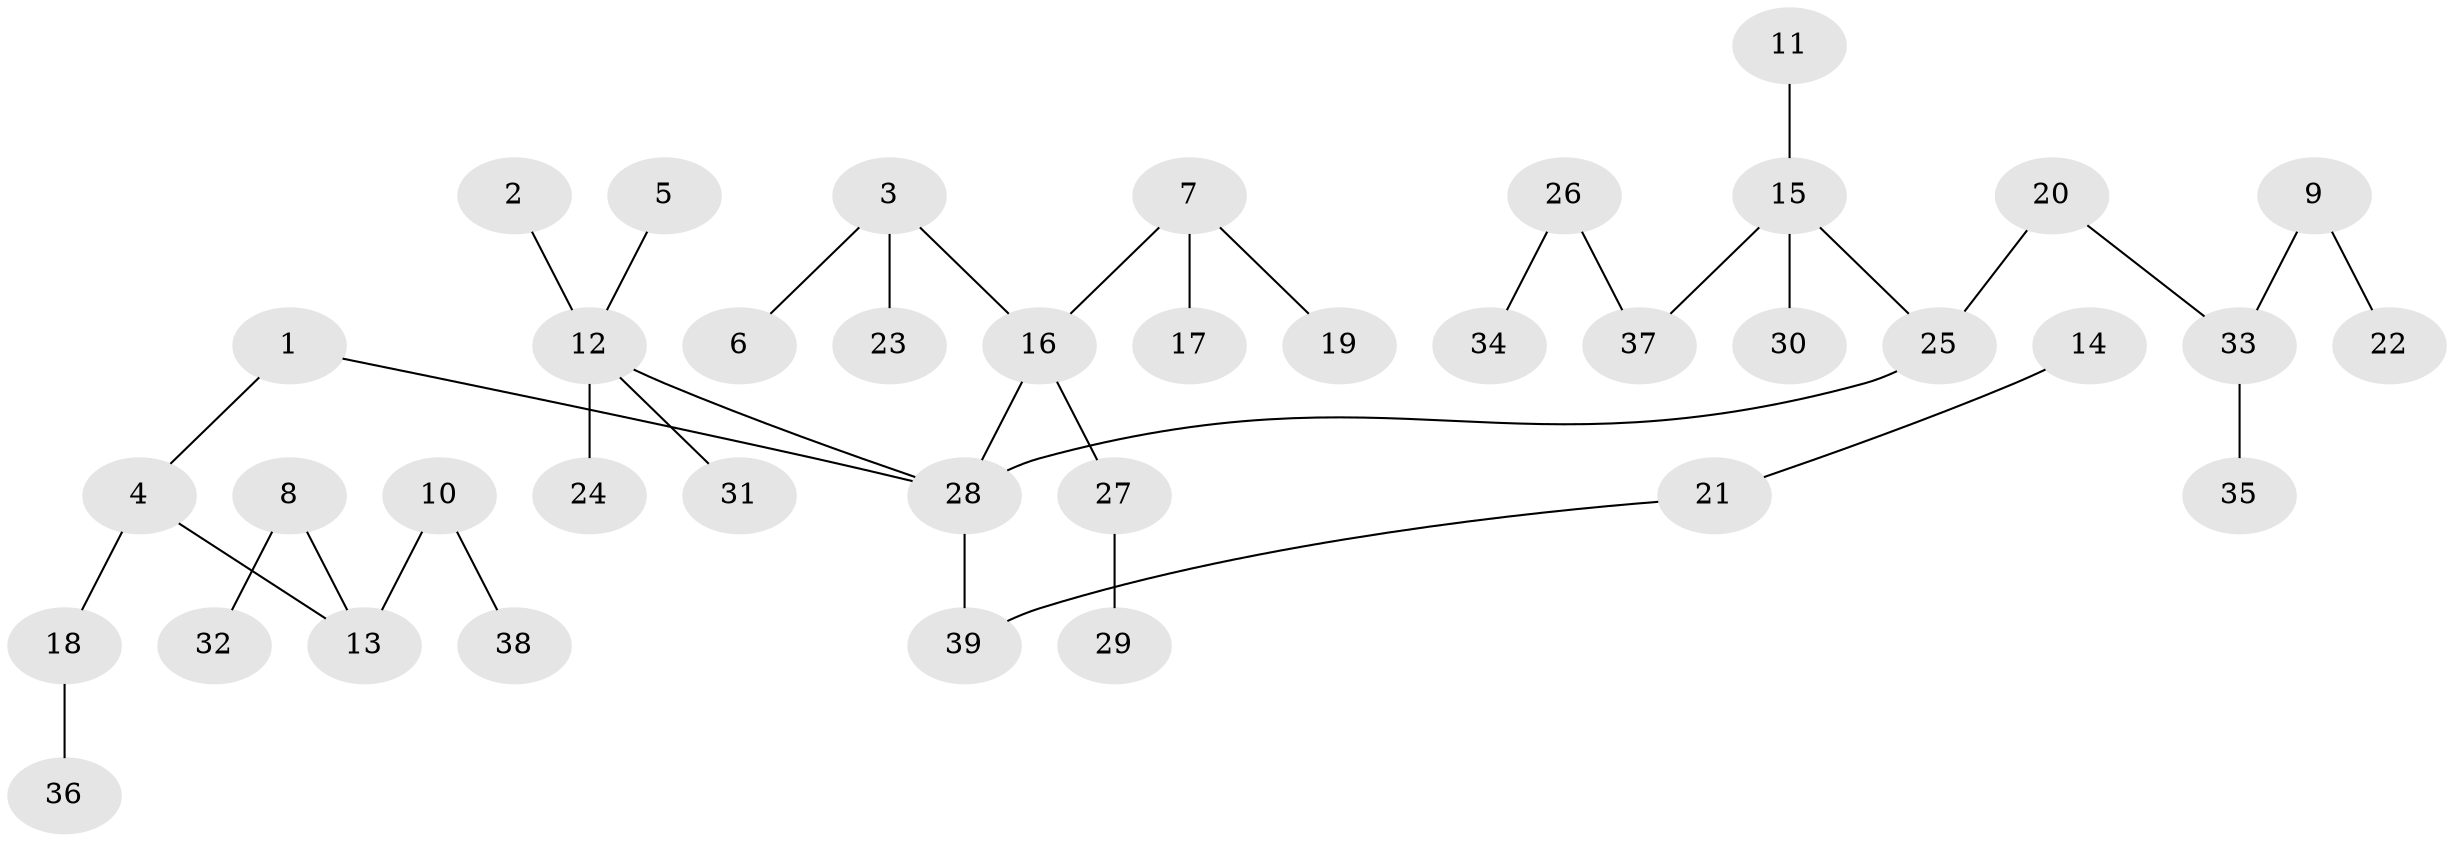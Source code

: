 // original degree distribution, {7: 0.01282051282051282, 6: 0.038461538461538464, 2: 0.2692307692307692, 5: 0.01282051282051282, 1: 0.5128205128205128, 4: 0.07692307692307693, 3: 0.07692307692307693}
// Generated by graph-tools (version 1.1) at 2025/02/03/09/25 03:02:19]
// undirected, 39 vertices, 38 edges
graph export_dot {
graph [start="1"]
  node [color=gray90,style=filled];
  1;
  2;
  3;
  4;
  5;
  6;
  7;
  8;
  9;
  10;
  11;
  12;
  13;
  14;
  15;
  16;
  17;
  18;
  19;
  20;
  21;
  22;
  23;
  24;
  25;
  26;
  27;
  28;
  29;
  30;
  31;
  32;
  33;
  34;
  35;
  36;
  37;
  38;
  39;
  1 -- 4 [weight=1.0];
  1 -- 28 [weight=1.0];
  2 -- 12 [weight=1.0];
  3 -- 6 [weight=1.0];
  3 -- 16 [weight=1.0];
  3 -- 23 [weight=1.0];
  4 -- 13 [weight=1.0];
  4 -- 18 [weight=1.0];
  5 -- 12 [weight=1.0];
  7 -- 16 [weight=1.0];
  7 -- 17 [weight=1.0];
  7 -- 19 [weight=1.0];
  8 -- 13 [weight=1.0];
  8 -- 32 [weight=1.0];
  9 -- 22 [weight=1.0];
  9 -- 33 [weight=1.0];
  10 -- 13 [weight=1.0];
  10 -- 38 [weight=1.0];
  11 -- 15 [weight=1.0];
  12 -- 24 [weight=1.0];
  12 -- 28 [weight=1.0];
  12 -- 31 [weight=1.0];
  14 -- 21 [weight=1.0];
  15 -- 25 [weight=1.0];
  15 -- 30 [weight=1.0];
  15 -- 37 [weight=1.0];
  16 -- 27 [weight=1.0];
  16 -- 28 [weight=1.0];
  18 -- 36 [weight=1.0];
  20 -- 25 [weight=1.0];
  20 -- 33 [weight=1.0];
  21 -- 39 [weight=1.0];
  25 -- 28 [weight=1.0];
  26 -- 34 [weight=1.0];
  26 -- 37 [weight=1.0];
  27 -- 29 [weight=1.0];
  28 -- 39 [weight=1.0];
  33 -- 35 [weight=1.0];
}
